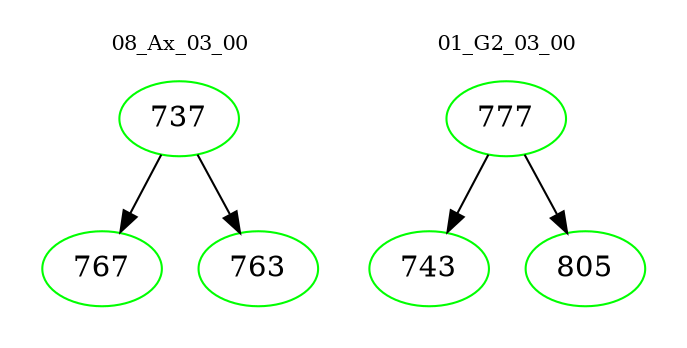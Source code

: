 digraph{
subgraph cluster_0 {
color = white
label = "08_Ax_03_00";
fontsize=10;
T0_737 [label="737", color="green"]
T0_737 -> T0_767 [color="black"]
T0_767 [label="767", color="green"]
T0_737 -> T0_763 [color="black"]
T0_763 [label="763", color="green"]
}
subgraph cluster_1 {
color = white
label = "01_G2_03_00";
fontsize=10;
T1_777 [label="777", color="green"]
T1_777 -> T1_743 [color="black"]
T1_743 [label="743", color="green"]
T1_777 -> T1_805 [color="black"]
T1_805 [label="805", color="green"]
}
}

